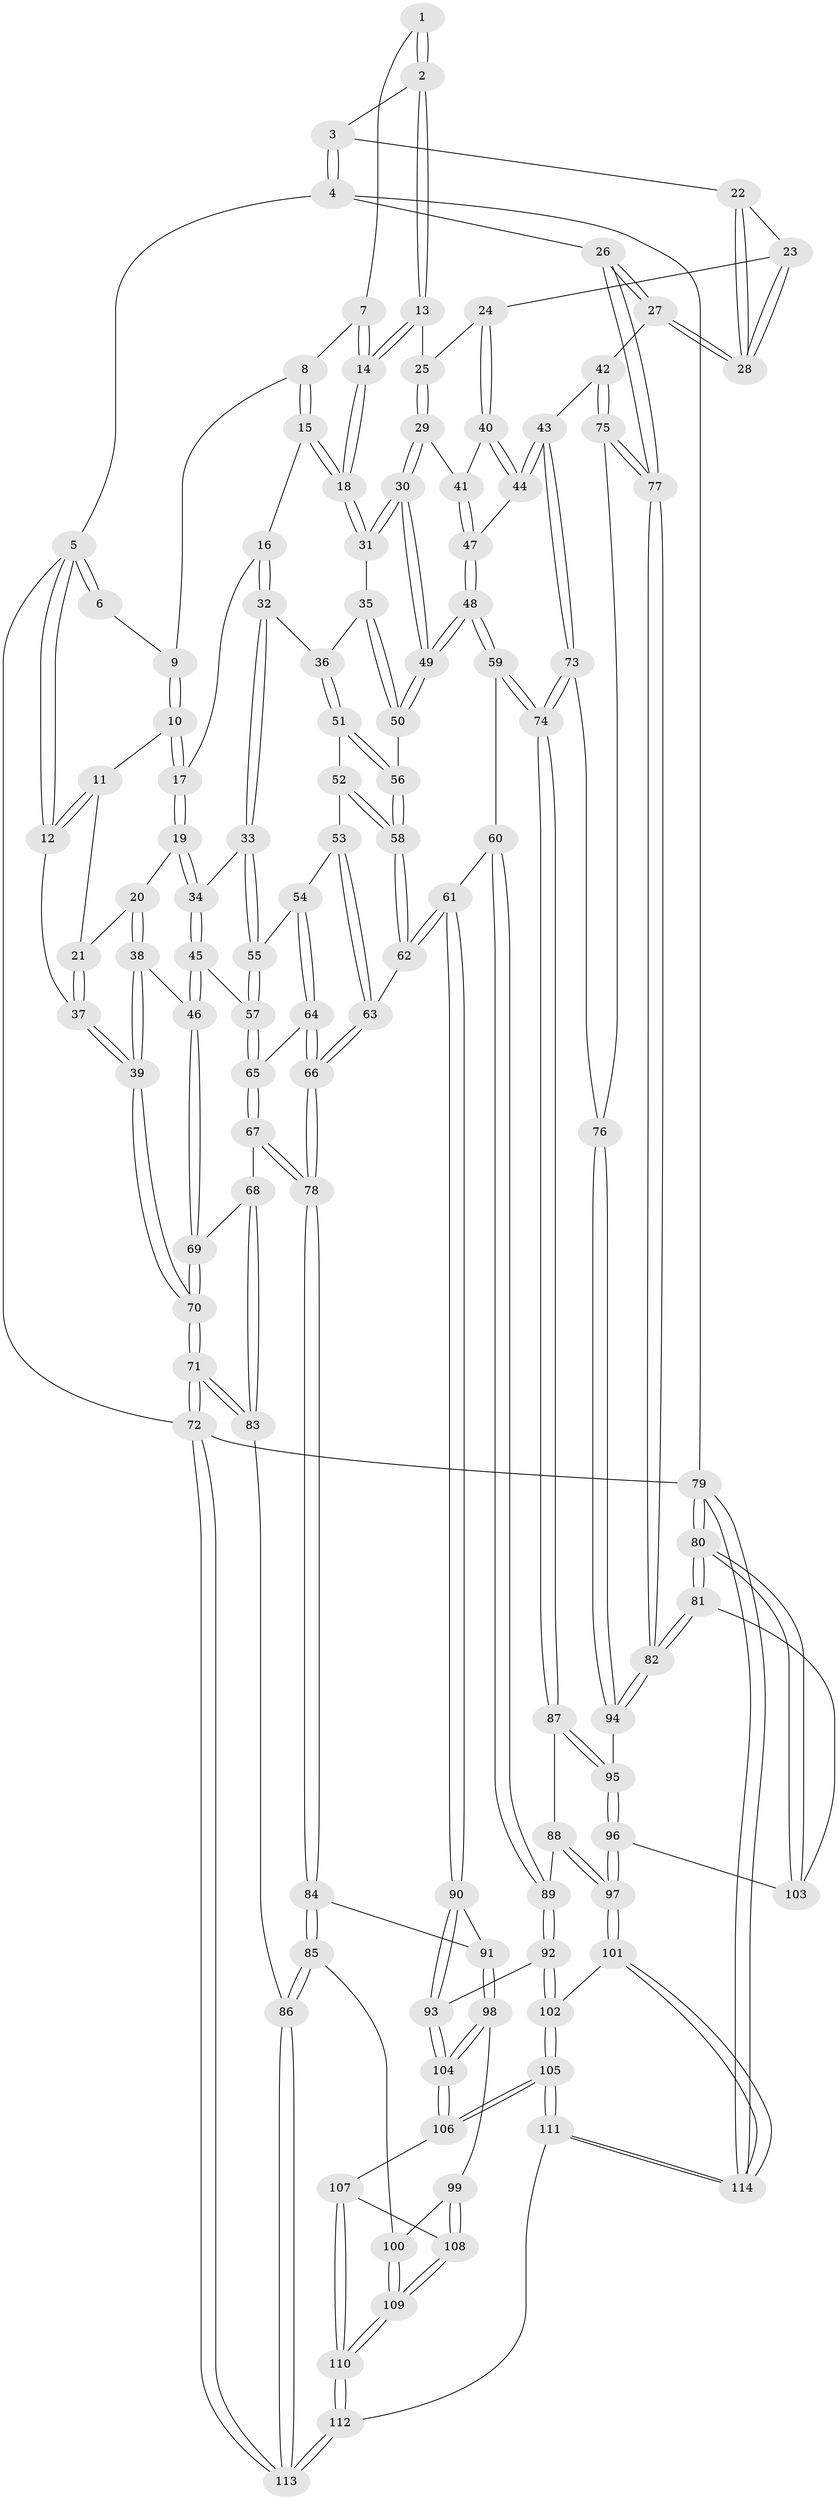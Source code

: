 // Generated by graph-tools (version 1.1) at 2025/38/03/09/25 02:38:55]
// undirected, 114 vertices, 282 edges
graph export_dot {
graph [start="1"]
  node [color=gray90,style=filled];
  1 [pos="+0.5468667488370309+0"];
  2 [pos="+0.8287478521804151+0"];
  3 [pos="+0.9971352561300713+0"];
  4 [pos="+1+0"];
  5 [pos="+0+0"];
  6 [pos="+0.14341197891805035+0"];
  7 [pos="+0.5201142176544866+0"];
  8 [pos="+0.3133917616790396+0.10565029606577948"];
  9 [pos="+0.19249400118743992+0.04912001179980291"];
  10 [pos="+0.15650274044877938+0.11199381665344338"];
  11 [pos="+0.03151470932530475+0.12280576506696383"];
  12 [pos="+0+0"];
  13 [pos="+0.7021942334632515+0.1785438418656694"];
  14 [pos="+0.5013324373159614+0.18735453267157107"];
  15 [pos="+0.31723188733584673+0.13160554366562516"];
  16 [pos="+0.2988693067830118+0.20527302658402294"];
  17 [pos="+0.17495569475237233+0.1927599639383922"];
  18 [pos="+0.5009564895127299+0.1882172906216914"];
  19 [pos="+0.136572200854097+0.26835263778542656"];
  20 [pos="+0.08351881815750219+0.2670090572007976"];
  21 [pos="+0.07342679131181129+0.24926787221774466"];
  22 [pos="+0.9529337533700223+0"];
  23 [pos="+0.802960972935578+0.2784174983124036"];
  24 [pos="+0.7960379835893531+0.2795445593468321"];
  25 [pos="+0.7045457209741699+0.19248322394030262"];
  26 [pos="+1+0.36192629761219985"];
  27 [pos="+0.9222093004338041+0.32105405653304653"];
  28 [pos="+0.9217811452765468+0.32047653928786357"];
  29 [pos="+0.6372026988124642+0.29935139055804205"];
  30 [pos="+0.5980450448965879+0.3207739871371479"];
  31 [pos="+0.4929118334285986+0.23258561500346214"];
  32 [pos="+0.30672115277691075+0.22093456599443778"];
  33 [pos="+0.23919863128673607+0.32080635338826013"];
  34 [pos="+0.13760678766467374+0.26980598068299805"];
  35 [pos="+0.44908290691052105+0.2644881115610745"];
  36 [pos="+0.4128888079534386+0.28176216070338783"];
  37 [pos="+0+0.0007782233814253972"];
  38 [pos="+0.012628291979089422+0.3163633726755574"];
  39 [pos="+0+0.3700411750661071"];
  40 [pos="+0.7872501281988707+0.2916459543131939"];
  41 [pos="+0.7171389442286557+0.32149145984614924"];
  42 [pos="+0.8701133794483163+0.4438080538493245"];
  43 [pos="+0.8021732732989008+0.4484930650599402"];
  44 [pos="+0.7742932780527444+0.4362187060640206"];
  45 [pos="+0.13202339418974288+0.41905468806842383"];
  46 [pos="+0.10832154720927938+0.42669863576090356"];
  47 [pos="+0.7169825779368677+0.43862636612703176"];
  48 [pos="+0.6219510555342173+0.47114071171249355"];
  49 [pos="+0.6020257450417471+0.42151416153085025"];
  50 [pos="+0.49912973929886795+0.39751218554500123"];
  51 [pos="+0.4073139720416325+0.2940563436165373"];
  52 [pos="+0.3400601989419462+0.36963302928247677"];
  53 [pos="+0.3228838827286075+0.3802919135388314"];
  54 [pos="+0.29811237268168517+0.3848017306345048"];
  55 [pos="+0.2548121579511152+0.35621716606504367"];
  56 [pos="+0.45106257312306935+0.4146799903216501"];
  57 [pos="+0.1503452308211843+0.42480366214859566"];
  58 [pos="+0.4377865816522395+0.44134867673643435"];
  59 [pos="+0.6192165799151166+0.4792682572639171"];
  60 [pos="+0.5517775557357809+0.5356857219165404"];
  61 [pos="+0.5014139799230781+0.5484306370528574"];
  62 [pos="+0.434270826001981+0.5392576491086732"];
  63 [pos="+0.4181339746954919+0.5445258463390764"];
  64 [pos="+0.2745789002994577+0.4584943005081975"];
  65 [pos="+0.21631545743823158+0.5057402422811228"];
  66 [pos="+0.40742747441301735+0.5513714390310526"];
  67 [pos="+0.2122993602498375+0.5431118938319889"];
  68 [pos="+0.15586227583899043+0.5672474920888022"];
  69 [pos="+0.07392194595601582+0.46011918727458345"];
  70 [pos="+0+0.5774773824586688"];
  71 [pos="+0+0.8301959060724168"];
  72 [pos="+0+1"];
  73 [pos="+0.7814983177604602+0.5936270664043244"];
  74 [pos="+0.7410525123367377+0.6218545059591454"];
  75 [pos="+0.8779727443601204+0.453098383533089"];
  76 [pos="+0.9289023429590583+0.5863709703532896"];
  77 [pos="+1+0.4488157120336432"];
  78 [pos="+0.32579656185620953+0.6457454719885167"];
  79 [pos="+1+1"];
  80 [pos="+1+1"];
  81 [pos="+1+0.6943134268834795"];
  82 [pos="+1+0.6729049628095479"];
  83 [pos="+0+0.8046235161598984"];
  84 [pos="+0.3240149730479498+0.6647330084177467"];
  85 [pos="+0.14210056921032407+0.8085934843943241"];
  86 [pos="+0.13406694775869282+0.8100967126537559"];
  87 [pos="+0.7322639169112584+0.6727614868364317"];
  88 [pos="+0.6951780766903364+0.7151468109509257"];
  89 [pos="+0.6346402714958002+0.7334531140748466"];
  90 [pos="+0.5040773328818059+0.7775879670234784"];
  91 [pos="+0.4037696629234094+0.7374076035461282"];
  92 [pos="+0.5914549322727857+0.7729832930000132"];
  93 [pos="+0.509703524515891+0.7824984092161986"];
  94 [pos="+1+0.6639726981981489"];
  95 [pos="+0.9112706177636097+0.7326995569364553"];
  96 [pos="+0.8289962323815842+0.878232205385755"];
  97 [pos="+0.8228911330367598+0.8833349276667226"];
  98 [pos="+0.3315783343640064+0.8629745127476607"];
  99 [pos="+0.3292308226031915+0.8651335532530605"];
  100 [pos="+0.2292868401768095+0.8498055569349618"];
  101 [pos="+0.7959048147840987+0.9497079033410532"];
  102 [pos="+0.6598466156256643+0.9017309491669862"];
  103 [pos="+0.9305879392560437+0.8816875317721254"];
  104 [pos="+0.49057934552698274+0.8385848422014188"];
  105 [pos="+0.5189469763354848+1"];
  106 [pos="+0.48242329051783783+0.8942580121248263"];
  107 [pos="+0.4301437493687354+0.9038850950314533"];
  108 [pos="+0.3580006027009667+0.910973770113835"];
  109 [pos="+0.3359047065293879+1"];
  110 [pos="+0.3364854592718721+1"];
  111 [pos="+0.4891051470557081+1"];
  112 [pos="+0.34838407644682107+1"];
  113 [pos="+0.34597947589184763+1"];
  114 [pos="+0.8752807303106348+1"];
  1 -- 2;
  1 -- 2;
  1 -- 7;
  2 -- 3;
  2 -- 13;
  2 -- 13;
  3 -- 4;
  3 -- 4;
  3 -- 22;
  4 -- 5;
  4 -- 26;
  4 -- 79;
  5 -- 6;
  5 -- 6;
  5 -- 12;
  5 -- 12;
  5 -- 72;
  6 -- 9;
  7 -- 8;
  7 -- 14;
  7 -- 14;
  8 -- 9;
  8 -- 15;
  8 -- 15;
  9 -- 10;
  9 -- 10;
  10 -- 11;
  10 -- 17;
  10 -- 17;
  11 -- 12;
  11 -- 12;
  11 -- 21;
  12 -- 37;
  13 -- 14;
  13 -- 14;
  13 -- 25;
  14 -- 18;
  14 -- 18;
  15 -- 16;
  15 -- 18;
  15 -- 18;
  16 -- 17;
  16 -- 32;
  16 -- 32;
  17 -- 19;
  17 -- 19;
  18 -- 31;
  18 -- 31;
  19 -- 20;
  19 -- 34;
  19 -- 34;
  20 -- 21;
  20 -- 38;
  20 -- 38;
  21 -- 37;
  21 -- 37;
  22 -- 23;
  22 -- 28;
  22 -- 28;
  23 -- 24;
  23 -- 28;
  23 -- 28;
  24 -- 25;
  24 -- 40;
  24 -- 40;
  25 -- 29;
  25 -- 29;
  26 -- 27;
  26 -- 27;
  26 -- 77;
  26 -- 77;
  27 -- 28;
  27 -- 28;
  27 -- 42;
  29 -- 30;
  29 -- 30;
  29 -- 41;
  30 -- 31;
  30 -- 31;
  30 -- 49;
  30 -- 49;
  31 -- 35;
  32 -- 33;
  32 -- 33;
  32 -- 36;
  33 -- 34;
  33 -- 55;
  33 -- 55;
  34 -- 45;
  34 -- 45;
  35 -- 36;
  35 -- 50;
  35 -- 50;
  36 -- 51;
  36 -- 51;
  37 -- 39;
  37 -- 39;
  38 -- 39;
  38 -- 39;
  38 -- 46;
  39 -- 70;
  39 -- 70;
  40 -- 41;
  40 -- 44;
  40 -- 44;
  41 -- 47;
  41 -- 47;
  42 -- 43;
  42 -- 75;
  42 -- 75;
  43 -- 44;
  43 -- 44;
  43 -- 73;
  43 -- 73;
  44 -- 47;
  45 -- 46;
  45 -- 46;
  45 -- 57;
  46 -- 69;
  46 -- 69;
  47 -- 48;
  47 -- 48;
  48 -- 49;
  48 -- 49;
  48 -- 59;
  48 -- 59;
  49 -- 50;
  49 -- 50;
  50 -- 56;
  51 -- 52;
  51 -- 56;
  51 -- 56;
  52 -- 53;
  52 -- 58;
  52 -- 58;
  53 -- 54;
  53 -- 63;
  53 -- 63;
  54 -- 55;
  54 -- 64;
  54 -- 64;
  55 -- 57;
  55 -- 57;
  56 -- 58;
  56 -- 58;
  57 -- 65;
  57 -- 65;
  58 -- 62;
  58 -- 62;
  59 -- 60;
  59 -- 74;
  59 -- 74;
  60 -- 61;
  60 -- 89;
  60 -- 89;
  61 -- 62;
  61 -- 62;
  61 -- 90;
  61 -- 90;
  62 -- 63;
  63 -- 66;
  63 -- 66;
  64 -- 65;
  64 -- 66;
  64 -- 66;
  65 -- 67;
  65 -- 67;
  66 -- 78;
  66 -- 78;
  67 -- 68;
  67 -- 78;
  67 -- 78;
  68 -- 69;
  68 -- 83;
  68 -- 83;
  69 -- 70;
  69 -- 70;
  70 -- 71;
  70 -- 71;
  71 -- 72;
  71 -- 72;
  71 -- 83;
  71 -- 83;
  72 -- 113;
  72 -- 113;
  72 -- 79;
  73 -- 74;
  73 -- 74;
  73 -- 76;
  74 -- 87;
  74 -- 87;
  75 -- 76;
  75 -- 77;
  75 -- 77;
  76 -- 94;
  76 -- 94;
  77 -- 82;
  77 -- 82;
  78 -- 84;
  78 -- 84;
  79 -- 80;
  79 -- 80;
  79 -- 114;
  79 -- 114;
  80 -- 81;
  80 -- 81;
  80 -- 103;
  80 -- 103;
  81 -- 82;
  81 -- 82;
  81 -- 103;
  82 -- 94;
  82 -- 94;
  83 -- 86;
  84 -- 85;
  84 -- 85;
  84 -- 91;
  85 -- 86;
  85 -- 86;
  85 -- 100;
  86 -- 113;
  86 -- 113;
  87 -- 88;
  87 -- 95;
  87 -- 95;
  88 -- 89;
  88 -- 97;
  88 -- 97;
  89 -- 92;
  89 -- 92;
  90 -- 91;
  90 -- 93;
  90 -- 93;
  91 -- 98;
  91 -- 98;
  92 -- 93;
  92 -- 102;
  92 -- 102;
  93 -- 104;
  93 -- 104;
  94 -- 95;
  95 -- 96;
  95 -- 96;
  96 -- 97;
  96 -- 97;
  96 -- 103;
  97 -- 101;
  97 -- 101;
  98 -- 99;
  98 -- 104;
  98 -- 104;
  99 -- 100;
  99 -- 108;
  99 -- 108;
  100 -- 109;
  100 -- 109;
  101 -- 102;
  101 -- 114;
  101 -- 114;
  102 -- 105;
  102 -- 105;
  104 -- 106;
  104 -- 106;
  105 -- 106;
  105 -- 106;
  105 -- 111;
  105 -- 111;
  106 -- 107;
  107 -- 108;
  107 -- 110;
  107 -- 110;
  108 -- 109;
  108 -- 109;
  109 -- 110;
  109 -- 110;
  110 -- 112;
  110 -- 112;
  111 -- 112;
  111 -- 114;
  111 -- 114;
  112 -- 113;
  112 -- 113;
}
